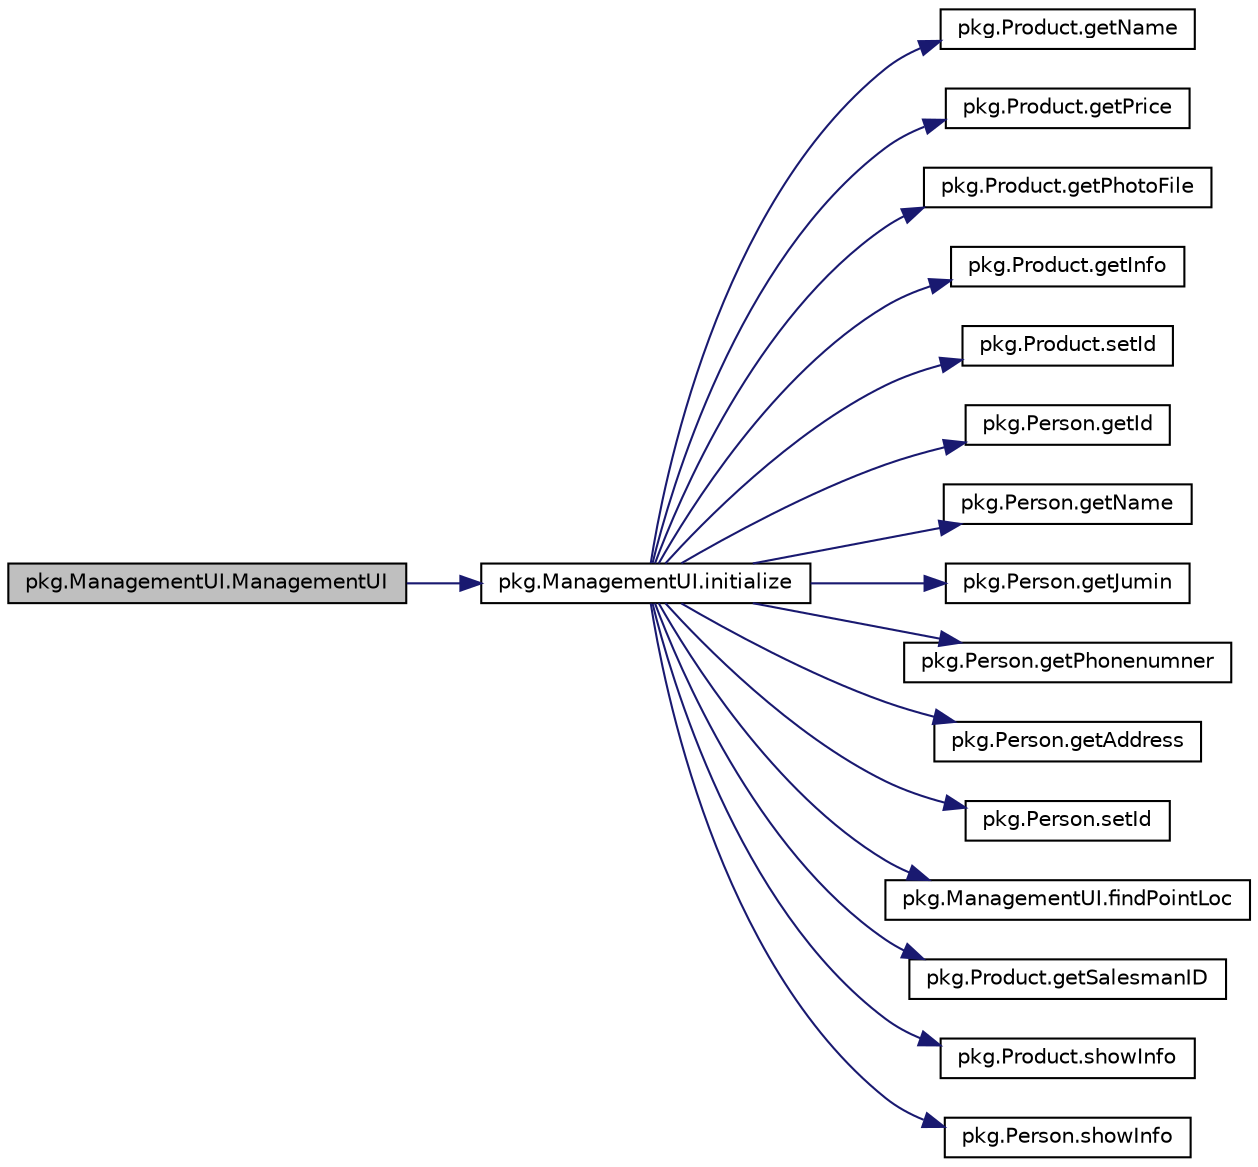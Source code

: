 digraph "pkg.ManagementUI.ManagementUI"
{
  edge [fontname="Helvetica",fontsize="10",labelfontname="Helvetica",labelfontsize="10"];
  node [fontname="Helvetica",fontsize="10",shape=record];
  rankdir="LR";
  Node1 [label="pkg.ManagementUI.ManagementUI",height=0.2,width=0.4,color="black", fillcolor="grey75", style="filled", fontcolor="black"];
  Node1 -> Node2 [color="midnightblue",fontsize="10",style="solid",fontname="Helvetica"];
  Node2 [label="pkg.ManagementUI.initialize",height=0.2,width=0.4,color="black", fillcolor="white", style="filled",URL="$classpkg_1_1_management_u_i.html#ad90e03e0a06bbf65223654eaaada6805"];
  Node2 -> Node3 [color="midnightblue",fontsize="10",style="solid",fontname="Helvetica"];
  Node3 [label="pkg.Product.getName",height=0.2,width=0.4,color="black", fillcolor="white", style="filled",URL="$classpkg_1_1_product.html#a33ff6f7a51fc667ad2d2cc670424908c"];
  Node2 -> Node4 [color="midnightblue",fontsize="10",style="solid",fontname="Helvetica"];
  Node4 [label="pkg.Product.getPrice",height=0.2,width=0.4,color="black", fillcolor="white", style="filled",URL="$classpkg_1_1_product.html#af93b4414ec143311db57e6e4586d129e"];
  Node2 -> Node5 [color="midnightblue",fontsize="10",style="solid",fontname="Helvetica"];
  Node5 [label="pkg.Product.getPhotoFile",height=0.2,width=0.4,color="black", fillcolor="white", style="filled",URL="$classpkg_1_1_product.html#a764578798cef5634d2af3044ab922977"];
  Node2 -> Node6 [color="midnightblue",fontsize="10",style="solid",fontname="Helvetica"];
  Node6 [label="pkg.Product.getInfo",height=0.2,width=0.4,color="black", fillcolor="white", style="filled",URL="$classpkg_1_1_product.html#a9609730b224bee5730f554067811446f"];
  Node2 -> Node7 [color="midnightblue",fontsize="10",style="solid",fontname="Helvetica"];
  Node7 [label="pkg.Product.setId",height=0.2,width=0.4,color="black", fillcolor="white", style="filled",URL="$classpkg_1_1_product.html#a996243e4823ae5f76f58e30a03d34eb9"];
  Node2 -> Node8 [color="midnightblue",fontsize="10",style="solid",fontname="Helvetica"];
  Node8 [label="pkg.Person.getId",height=0.2,width=0.4,color="black", fillcolor="white", style="filled",URL="$classpkg_1_1_person.html#a2da9408fa69eac5cd12efdbdf93b82ed"];
  Node2 -> Node9 [color="midnightblue",fontsize="10",style="solid",fontname="Helvetica"];
  Node9 [label="pkg.Person.getName",height=0.2,width=0.4,color="black", fillcolor="white", style="filled",URL="$classpkg_1_1_person.html#ab524891b4990ebc4792ee2b8ad7748df"];
  Node2 -> Node10 [color="midnightblue",fontsize="10",style="solid",fontname="Helvetica"];
  Node10 [label="pkg.Person.getJumin",height=0.2,width=0.4,color="black", fillcolor="white", style="filled",URL="$classpkg_1_1_person.html#aae5ac75c9dd518c4f88b2bcdb51c11d1"];
  Node2 -> Node11 [color="midnightblue",fontsize="10",style="solid",fontname="Helvetica"];
  Node11 [label="pkg.Person.getPhonenumner",height=0.2,width=0.4,color="black", fillcolor="white", style="filled",URL="$classpkg_1_1_person.html#ad385ada4f1bfde67bbc9fbe8681277f0"];
  Node2 -> Node12 [color="midnightblue",fontsize="10",style="solid",fontname="Helvetica"];
  Node12 [label="pkg.Person.getAddress",height=0.2,width=0.4,color="black", fillcolor="white", style="filled",URL="$classpkg_1_1_person.html#a590b6e7e8f71c26f427bdbbd4594ffd1"];
  Node2 -> Node13 [color="midnightblue",fontsize="10",style="solid",fontname="Helvetica"];
  Node13 [label="pkg.Person.setId",height=0.2,width=0.4,color="black", fillcolor="white", style="filled",URL="$classpkg_1_1_person.html#ac3efab3a29aa4fabc4163f6d3c633906"];
  Node2 -> Node14 [color="midnightblue",fontsize="10",style="solid",fontname="Helvetica"];
  Node14 [label="pkg.ManagementUI.findPointLoc",height=0.2,width=0.4,color="black", fillcolor="white", style="filled",URL="$classpkg_1_1_management_u_i.html#a23fb9a0d7bae4106d1f604b6035de259"];
  Node2 -> Node15 [color="midnightblue",fontsize="10",style="solid",fontname="Helvetica"];
  Node15 [label="pkg.Product.getSalesmanID",height=0.2,width=0.4,color="black", fillcolor="white", style="filled",URL="$classpkg_1_1_product.html#a5f82183f3895907190290282addf4b93"];
  Node2 -> Node16 [color="midnightblue",fontsize="10",style="solid",fontname="Helvetica"];
  Node16 [label="pkg.Product.showInfo",height=0.2,width=0.4,color="black", fillcolor="white", style="filled",URL="$classpkg_1_1_product.html#a7b62e97da9dd4c77dbb0c8bfcac28ed8"];
  Node2 -> Node17 [color="midnightblue",fontsize="10",style="solid",fontname="Helvetica"];
  Node17 [label="pkg.Person.showInfo",height=0.2,width=0.4,color="black", fillcolor="white", style="filled",URL="$classpkg_1_1_person.html#a567e21bfe61d1d4ad8e5c73256f00e86"];
}
